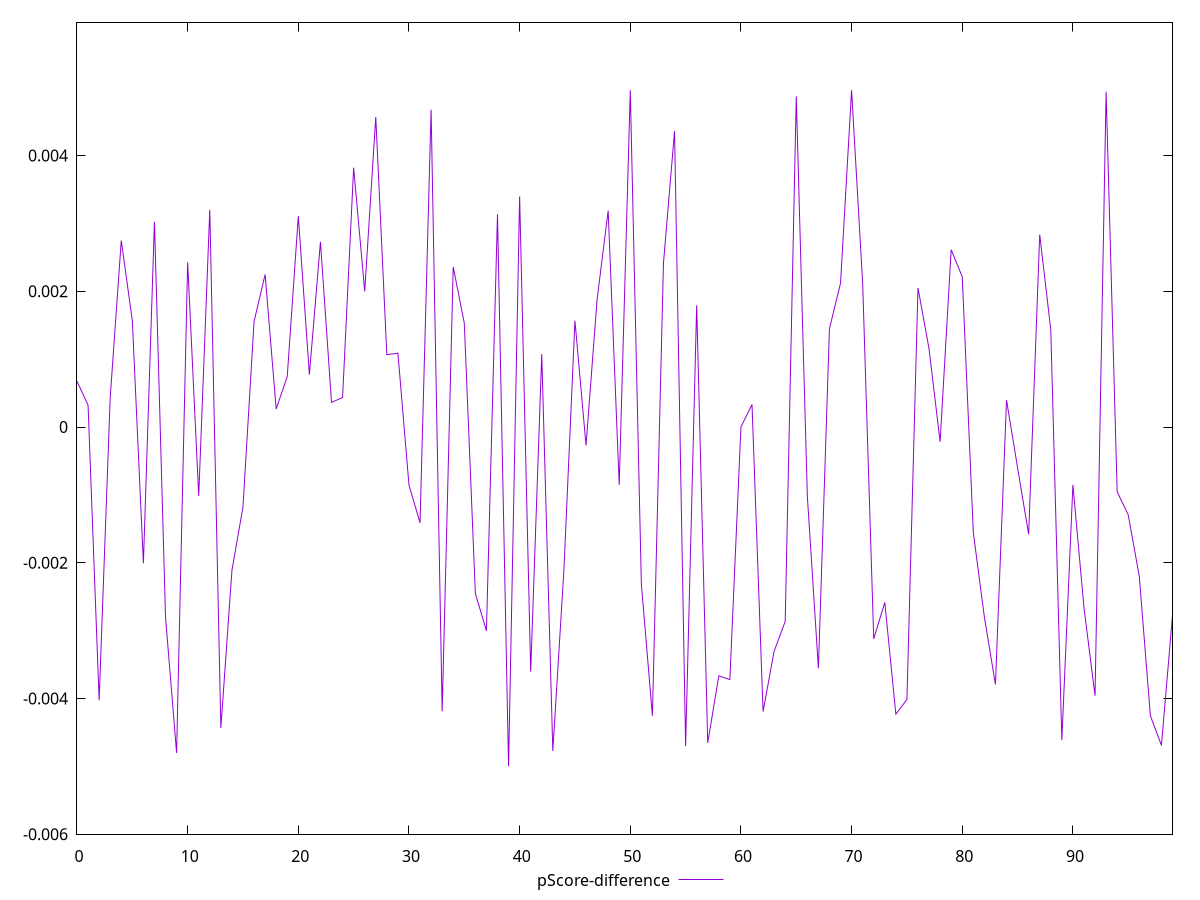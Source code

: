 reset

$pScoreDifference <<EOF
0 0.0006745842751101905
1 0.0003208536464964773
2 -0.004026483546425874
3 0.0004299298111549166
4 0.002746769454738396
5 0.0015662647930752005
6 -0.0020081121795370582
7 0.00302420932420594
8 -0.002799856007232482
9 -0.004800701338998903
10 0.00242498024234869
11 -0.0010141357378883331
12 0.003199691865127474
13 -0.004432318653087408
14 -0.002113354395385958
15 -0.0011757094622414366
16 0.0015527911012109819
17 0.00224678054126572
18 0.00026500008753696513
19 0.0007439339997595829
20 0.0031061119061905687
21 0.0007719054764431243
22 0.002728022348104847
23 0.00036228818439780486
24 0.0004345882704064885
25 0.003819570579186693
26 0.0019978259994554715
27 0.004566020827585532
28 0.0010650972931883565
29 0.0010881261205907995
30 -0.0008531315023528885
31 -0.0014111831130651717
32 0.004674535171634464
33 -0.004186988419812354
34 0.002357787466739411
35 0.001529348572224254
36 -0.002452887226820466
37 -0.003002216049570119
38 0.0031336132391479588
39 -0.004996851272947467
40 0.003396040487934404
41 -0.0036027904917087517
42 0.001073928048188122
43 -0.0047708728240448695
44 -0.002113354395385958
45 0.0015662647930764217
46 -0.00027106867912883234
47 0.001875762075524423
48 0.0031873605519868176
49 -0.0008523913761047941
50 0.0049611224858607805
51 -0.0023114049242128343
52 -0.0042528388767724135
53 0.002415006154576238
54 0.004357845905356594
55 -0.004699671560898677
56 0.0017932894444481207
57 -0.004652396920300228
58 -0.0036652457519317783
59 -0.0037203619693344514
60 5.0000159568242e-10
61 0.0003315083106515404
62 -0.004190473197448086
63 -0.0033021932196209414
64 -0.0028629248919921357
65 0.004870350682723568
66 -0.001016388476754393
67 -0.0035529458895381394
68 0.0014483922790536063
69 0.002118365148831014
70 0.004961348995150355
71 0.002118365148831014
72 -0.0031207110104260194
73 -0.0025828681533530407
74 -0.004229901185675677
75 -0.00401264365487386
76 0.0020497149979529228
77 0.0011496773335717692
78 -0.00021844573187934646
79 0.002611088044401827
80 0.0022133018097556523
81 -0.0015558453569847197
82 -0.002799856007232482
83 -0.003791885702735545
84 0.0003963601809720829
85 -0.0005989014916749635
86 -0.0015801434245786838
87 0.0028340001026992967
88 0.0014331745686410602
89 -0.004611318838309453
90 -0.0008523913761047941
91 -0.0026610465055119104
92 -0.003957584139981707
93 0.0049401578047045605
94 -0.0009539164351505258
95 -0.0012933000993113897
96 -0.0022016496503102223
97 -0.0042528388767724135
98 -0.004689471733857031
99 -0.0027761783180929034
EOF

set key outside below
set xrange [0:99]
set yrange [-0.005996851272947467:0.005961348995150355]
set trange [-0.005996851272947467:0.005961348995150355]
set terminal svg size 640, 500 enhanced background rgb 'white'
set output "report_00015_2021-02-09T16-11-33.973Z/max-potential-fid/samples/pages+cached+noadtech/pScore-difference/values.svg"

plot $pScoreDifference title "pScore-difference" with line

reset
